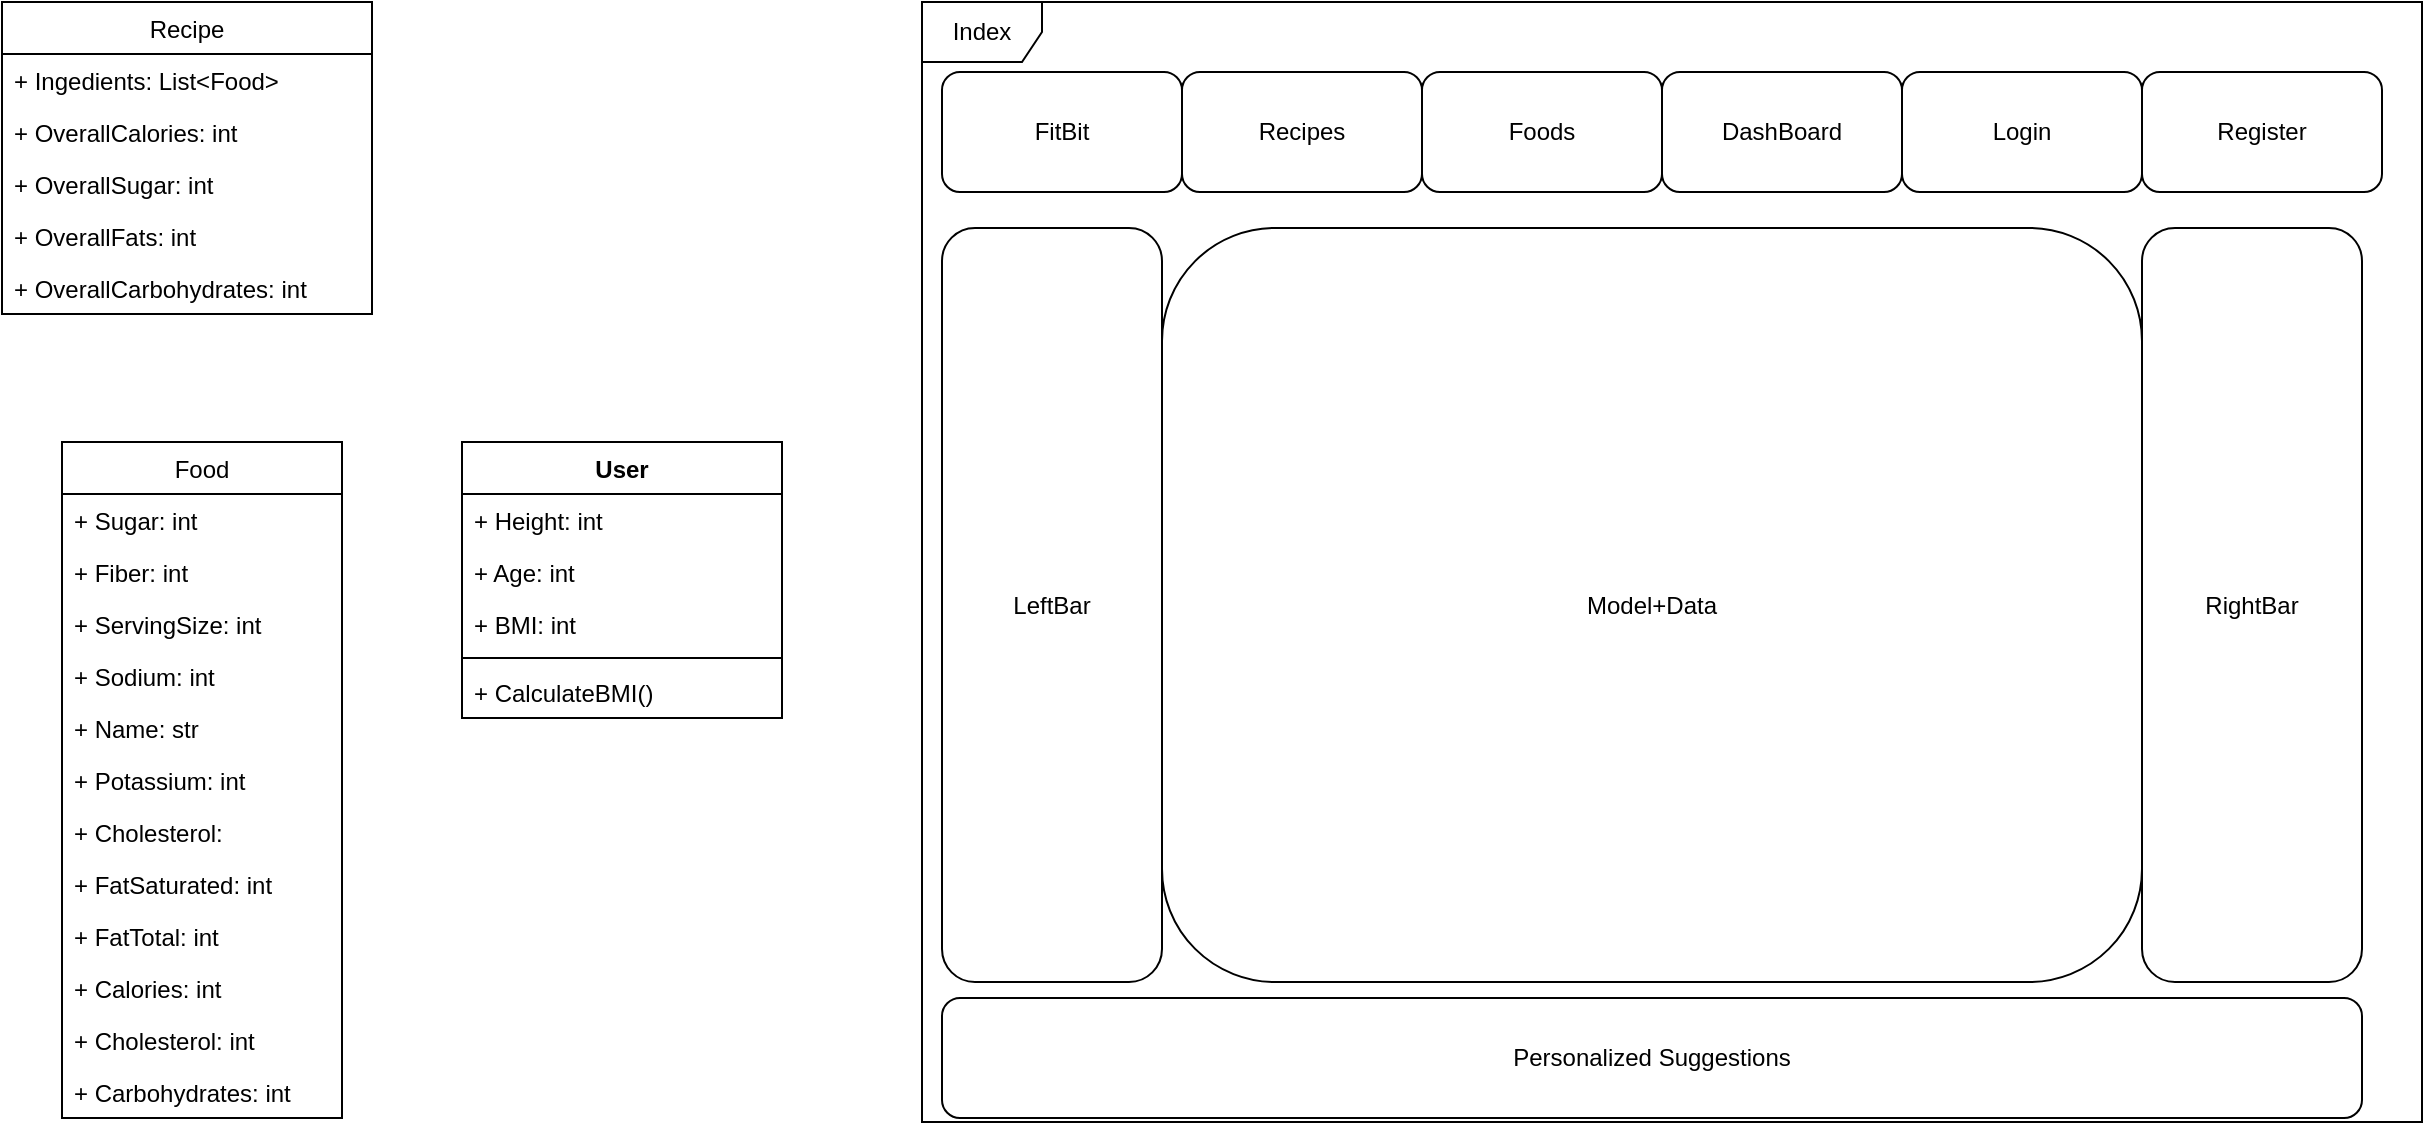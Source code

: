 <mxfile version="20.3.0" type="device"><diagram name="Page-1" id="929967ad-93f9-6ef4-fab6-5d389245f69c"><mxGraphModel dx="1483" dy="927" grid="1" gridSize="10" guides="1" tooltips="1" connect="1" arrows="1" fold="1" page="1" pageScale="1.5" pageWidth="1169" pageHeight="826" background="none" math="0" shadow="0"><root><mxCell id="0" style=";html=1;"/><mxCell id="1" style=";html=1;" parent="0"/><mxCell id="rm8ywomZ3Si6jM_nz7GP-1" value="Food" style="swimlane;fontStyle=0;childLayout=stackLayout;horizontal=1;startSize=26;fillColor=none;horizontalStack=0;resizeParent=1;resizeParentMax=0;resizeLast=0;collapsible=1;marginBottom=0;" vertex="1" parent="1"><mxGeometry x="410" y="380" width="140" height="338" as="geometry"/></mxCell><mxCell id="rm8ywomZ3Si6jM_nz7GP-2" value="+ Sugar: int" style="text;strokeColor=none;fillColor=none;align=left;verticalAlign=top;spacingLeft=4;spacingRight=4;overflow=hidden;rotatable=0;points=[[0,0.5],[1,0.5]];portConstraint=eastwest;" vertex="1" parent="rm8ywomZ3Si6jM_nz7GP-1"><mxGeometry y="26" width="140" height="26" as="geometry"/></mxCell><mxCell id="rm8ywomZ3Si6jM_nz7GP-12" value="+ Fiber: int" style="text;strokeColor=none;fillColor=none;align=left;verticalAlign=top;spacingLeft=4;spacingRight=4;overflow=hidden;rotatable=0;points=[[0,0.5],[1,0.5]];portConstraint=eastwest;" vertex="1" parent="rm8ywomZ3Si6jM_nz7GP-1"><mxGeometry y="52" width="140" height="26" as="geometry"/></mxCell><mxCell id="rm8ywomZ3Si6jM_nz7GP-13" value="+ ServingSize: int" style="text;strokeColor=none;fillColor=none;align=left;verticalAlign=top;spacingLeft=4;spacingRight=4;overflow=hidden;rotatable=0;points=[[0,0.5],[1,0.5]];portConstraint=eastwest;" vertex="1" parent="rm8ywomZ3Si6jM_nz7GP-1"><mxGeometry y="78" width="140" height="26" as="geometry"/></mxCell><mxCell id="rm8ywomZ3Si6jM_nz7GP-14" value="+ Sodium: int" style="text;strokeColor=none;fillColor=none;align=left;verticalAlign=top;spacingLeft=4;spacingRight=4;overflow=hidden;rotatable=0;points=[[0,0.5],[1,0.5]];portConstraint=eastwest;" vertex="1" parent="rm8ywomZ3Si6jM_nz7GP-1"><mxGeometry y="104" width="140" height="26" as="geometry"/></mxCell><mxCell id="rm8ywomZ3Si6jM_nz7GP-10" value="+ Name: str" style="text;strokeColor=none;fillColor=none;align=left;verticalAlign=top;spacingLeft=4;spacingRight=4;overflow=hidden;rotatable=0;points=[[0,0.5],[1,0.5]];portConstraint=eastwest;" vertex="1" parent="rm8ywomZ3Si6jM_nz7GP-1"><mxGeometry y="130" width="140" height="26" as="geometry"/></mxCell><mxCell id="rm8ywomZ3Si6jM_nz7GP-15" value="+ Potassium: int" style="text;strokeColor=none;fillColor=none;align=left;verticalAlign=top;spacingLeft=4;spacingRight=4;overflow=hidden;rotatable=0;points=[[0,0.5],[1,0.5]];portConstraint=eastwest;" vertex="1" parent="rm8ywomZ3Si6jM_nz7GP-1"><mxGeometry y="156" width="140" height="26" as="geometry"/></mxCell><mxCell id="rm8ywomZ3Si6jM_nz7GP-11" value="+ Cholesterol: " style="text;strokeColor=none;fillColor=none;align=left;verticalAlign=top;spacingLeft=4;spacingRight=4;overflow=hidden;rotatable=0;points=[[0,0.5],[1,0.5]];portConstraint=eastwest;" vertex="1" parent="rm8ywomZ3Si6jM_nz7GP-1"><mxGeometry y="182" width="140" height="26" as="geometry"/></mxCell><mxCell id="rm8ywomZ3Si6jM_nz7GP-9" value="+ FatSaturated: int" style="text;strokeColor=none;fillColor=none;align=left;verticalAlign=top;spacingLeft=4;spacingRight=4;overflow=hidden;rotatable=0;points=[[0,0.5],[1,0.5]];portConstraint=eastwest;" vertex="1" parent="rm8ywomZ3Si6jM_nz7GP-1"><mxGeometry y="208" width="140" height="26" as="geometry"/></mxCell><mxCell id="rm8ywomZ3Si6jM_nz7GP-3" value="+ FatTotal: int" style="text;strokeColor=none;fillColor=none;align=left;verticalAlign=top;spacingLeft=4;spacingRight=4;overflow=hidden;rotatable=0;points=[[0,0.5],[1,0.5]];portConstraint=eastwest;" vertex="1" parent="rm8ywomZ3Si6jM_nz7GP-1"><mxGeometry y="234" width="140" height="26" as="geometry"/></mxCell><mxCell id="rm8ywomZ3Si6jM_nz7GP-4" value="+ Calories: int" style="text;strokeColor=none;fillColor=none;align=left;verticalAlign=top;spacingLeft=4;spacingRight=4;overflow=hidden;rotatable=0;points=[[0,0.5],[1,0.5]];portConstraint=eastwest;" vertex="1" parent="rm8ywomZ3Si6jM_nz7GP-1"><mxGeometry y="260" width="140" height="26" as="geometry"/></mxCell><mxCell id="rm8ywomZ3Si6jM_nz7GP-16" value="+ Cholesterol: int" style="text;strokeColor=none;fillColor=none;align=left;verticalAlign=top;spacingLeft=4;spacingRight=4;overflow=hidden;rotatable=0;points=[[0,0.5],[1,0.5]];portConstraint=eastwest;" vertex="1" parent="rm8ywomZ3Si6jM_nz7GP-1"><mxGeometry y="286" width="140" height="26" as="geometry"/></mxCell><mxCell id="rm8ywomZ3Si6jM_nz7GP-17" value="+ Carbohydrates: int" style="text;strokeColor=none;fillColor=none;align=left;verticalAlign=top;spacingLeft=4;spacingRight=4;overflow=hidden;rotatable=0;points=[[0,0.5],[1,0.5]];portConstraint=eastwest;" vertex="1" parent="rm8ywomZ3Si6jM_nz7GP-1"><mxGeometry y="312" width="140" height="26" as="geometry"/></mxCell><mxCell id="rm8ywomZ3Si6jM_nz7GP-18" value="User" style="swimlane;fontStyle=1;align=center;verticalAlign=top;childLayout=stackLayout;horizontal=1;startSize=26;horizontalStack=0;resizeParent=1;resizeParentMax=0;resizeLast=0;collapsible=1;marginBottom=0;" vertex="1" parent="1"><mxGeometry x="610" y="380" width="160" height="138" as="geometry"/></mxCell><mxCell id="rm8ywomZ3Si6jM_nz7GP-19" value="+ Height: int" style="text;strokeColor=none;fillColor=none;align=left;verticalAlign=top;spacingLeft=4;spacingRight=4;overflow=hidden;rotatable=0;points=[[0,0.5],[1,0.5]];portConstraint=eastwest;" vertex="1" parent="rm8ywomZ3Si6jM_nz7GP-18"><mxGeometry y="26" width="160" height="26" as="geometry"/></mxCell><mxCell id="rm8ywomZ3Si6jM_nz7GP-22" value="+ Age: int" style="text;strokeColor=none;fillColor=none;align=left;verticalAlign=top;spacingLeft=4;spacingRight=4;overflow=hidden;rotatable=0;points=[[0,0.5],[1,0.5]];portConstraint=eastwest;" vertex="1" parent="rm8ywomZ3Si6jM_nz7GP-18"><mxGeometry y="52" width="160" height="26" as="geometry"/></mxCell><mxCell id="rm8ywomZ3Si6jM_nz7GP-23" value="+ BMI: int" style="text;strokeColor=none;fillColor=none;align=left;verticalAlign=top;spacingLeft=4;spacingRight=4;overflow=hidden;rotatable=0;points=[[0,0.5],[1,0.5]];portConstraint=eastwest;" vertex="1" parent="rm8ywomZ3Si6jM_nz7GP-18"><mxGeometry y="78" width="160" height="26" as="geometry"/></mxCell><mxCell id="rm8ywomZ3Si6jM_nz7GP-20" value="" style="line;strokeWidth=1;fillColor=none;align=left;verticalAlign=middle;spacingTop=-1;spacingLeft=3;spacingRight=3;rotatable=0;labelPosition=right;points=[];portConstraint=eastwest;strokeColor=inherit;" vertex="1" parent="rm8ywomZ3Si6jM_nz7GP-18"><mxGeometry y="104" width="160" height="8" as="geometry"/></mxCell><mxCell id="rm8ywomZ3Si6jM_nz7GP-21" value="+ CalculateBMI()" style="text;strokeColor=none;fillColor=none;align=left;verticalAlign=top;spacingLeft=4;spacingRight=4;overflow=hidden;rotatable=0;points=[[0,0.5],[1,0.5]];portConstraint=eastwest;" vertex="1" parent="rm8ywomZ3Si6jM_nz7GP-18"><mxGeometry y="112" width="160" height="26" as="geometry"/></mxCell><mxCell id="rm8ywomZ3Si6jM_nz7GP-24" value="Recipe" style="swimlane;fontStyle=0;childLayout=stackLayout;horizontal=1;startSize=26;fillColor=none;horizontalStack=0;resizeParent=1;resizeParentMax=0;resizeLast=0;collapsible=1;marginBottom=0;" vertex="1" parent="1"><mxGeometry x="380" y="160" width="185" height="156" as="geometry"/></mxCell><mxCell id="rm8ywomZ3Si6jM_nz7GP-25" value="+ Ingedients: List&lt;Food&gt;" style="text;strokeColor=none;fillColor=none;align=left;verticalAlign=top;spacingLeft=4;spacingRight=4;overflow=hidden;rotatable=0;points=[[0,0.5],[1,0.5]];portConstraint=eastwest;" vertex="1" parent="rm8ywomZ3Si6jM_nz7GP-24"><mxGeometry y="26" width="185" height="26" as="geometry"/></mxCell><mxCell id="rm8ywomZ3Si6jM_nz7GP-41" value="+ OverallCalories: int" style="text;strokeColor=none;fillColor=none;align=left;verticalAlign=top;spacingLeft=4;spacingRight=4;overflow=hidden;rotatable=0;points=[[0,0.5],[1,0.5]];portConstraint=eastwest;" vertex="1" parent="rm8ywomZ3Si6jM_nz7GP-24"><mxGeometry y="52" width="185" height="26" as="geometry"/></mxCell><mxCell id="rm8ywomZ3Si6jM_nz7GP-37" value="+ OverallSugar: int" style="text;strokeColor=none;fillColor=none;align=left;verticalAlign=top;spacingLeft=4;spacingRight=4;overflow=hidden;rotatable=0;points=[[0,0.5],[1,0.5]];portConstraint=eastwest;" vertex="1" parent="rm8ywomZ3Si6jM_nz7GP-24"><mxGeometry y="78" width="185" height="26" as="geometry"/></mxCell><mxCell id="rm8ywomZ3Si6jM_nz7GP-38" value="+ OverallFats: int" style="text;strokeColor=none;fillColor=none;align=left;verticalAlign=top;spacingLeft=4;spacingRight=4;overflow=hidden;rotatable=0;points=[[0,0.5],[1,0.5]];portConstraint=eastwest;" vertex="1" parent="rm8ywomZ3Si6jM_nz7GP-24"><mxGeometry y="104" width="185" height="26" as="geometry"/></mxCell><mxCell id="rm8ywomZ3Si6jM_nz7GP-39" value="+ OverallCarbohydrates: int" style="text;strokeColor=none;fillColor=none;align=left;verticalAlign=top;spacingLeft=4;spacingRight=4;overflow=hidden;rotatable=0;points=[[0,0.5],[1,0.5]];portConstraint=eastwest;" vertex="1" parent="rm8ywomZ3Si6jM_nz7GP-24"><mxGeometry y="130" width="185" height="26" as="geometry"/></mxCell><mxCell id="rm8ywomZ3Si6jM_nz7GP-42" value="Index" style="shape=umlFrame;whiteSpace=wrap;html=1;" vertex="1" parent="1"><mxGeometry x="840" y="160" width="750" height="560" as="geometry"/></mxCell><mxCell id="rm8ywomZ3Si6jM_nz7GP-47" value="FitBit" style="rounded=1;whiteSpace=wrap;html=1;" vertex="1" parent="1"><mxGeometry x="850" y="195" width="120" height="60" as="geometry"/></mxCell><mxCell id="rm8ywomZ3Si6jM_nz7GP-48" value="Recipes" style="rounded=1;whiteSpace=wrap;html=1;" vertex="1" parent="1"><mxGeometry x="970" y="195" width="120" height="60" as="geometry"/></mxCell><mxCell id="rm8ywomZ3Si6jM_nz7GP-49" value="Foods" style="rounded=1;whiteSpace=wrap;html=1;" vertex="1" parent="1"><mxGeometry x="1090" y="195" width="120" height="60" as="geometry"/></mxCell><mxCell id="rm8ywomZ3Si6jM_nz7GP-50" value="DashBoard" style="rounded=1;whiteSpace=wrap;html=1;" vertex="1" parent="1"><mxGeometry x="1210" y="195" width="120" height="60" as="geometry"/></mxCell><mxCell id="rm8ywomZ3Si6jM_nz7GP-51" value="Login" style="rounded=1;whiteSpace=wrap;html=1;" vertex="1" parent="1"><mxGeometry x="1330" y="195" width="120" height="60" as="geometry"/></mxCell><mxCell id="rm8ywomZ3Si6jM_nz7GP-52" value="Register" style="rounded=1;whiteSpace=wrap;html=1;" vertex="1" parent="1"><mxGeometry x="1450" y="195" width="120" height="60" as="geometry"/></mxCell><mxCell id="rm8ywomZ3Si6jM_nz7GP-54" value="LeftBar&lt;br&gt;" style="rounded=1;whiteSpace=wrap;html=1;" vertex="1" parent="1"><mxGeometry x="850" y="273" width="110" height="377" as="geometry"/></mxCell><mxCell id="rm8ywomZ3Si6jM_nz7GP-55" value="Model+Data" style="rounded=1;whiteSpace=wrap;html=1;" vertex="1" parent="1"><mxGeometry x="960" y="273" width="490" height="377" as="geometry"/></mxCell><mxCell id="rm8ywomZ3Si6jM_nz7GP-56" value="RightBar" style="rounded=1;whiteSpace=wrap;html=1;" vertex="1" parent="1"><mxGeometry x="1450" y="273" width="110" height="377" as="geometry"/></mxCell><mxCell id="rm8ywomZ3Si6jM_nz7GP-57" value="Personalized Suggestions" style="rounded=1;whiteSpace=wrap;html=1;" vertex="1" parent="1"><mxGeometry x="850" y="658" width="710" height="60" as="geometry"/></mxCell></root></mxGraphModel></diagram></mxfile>